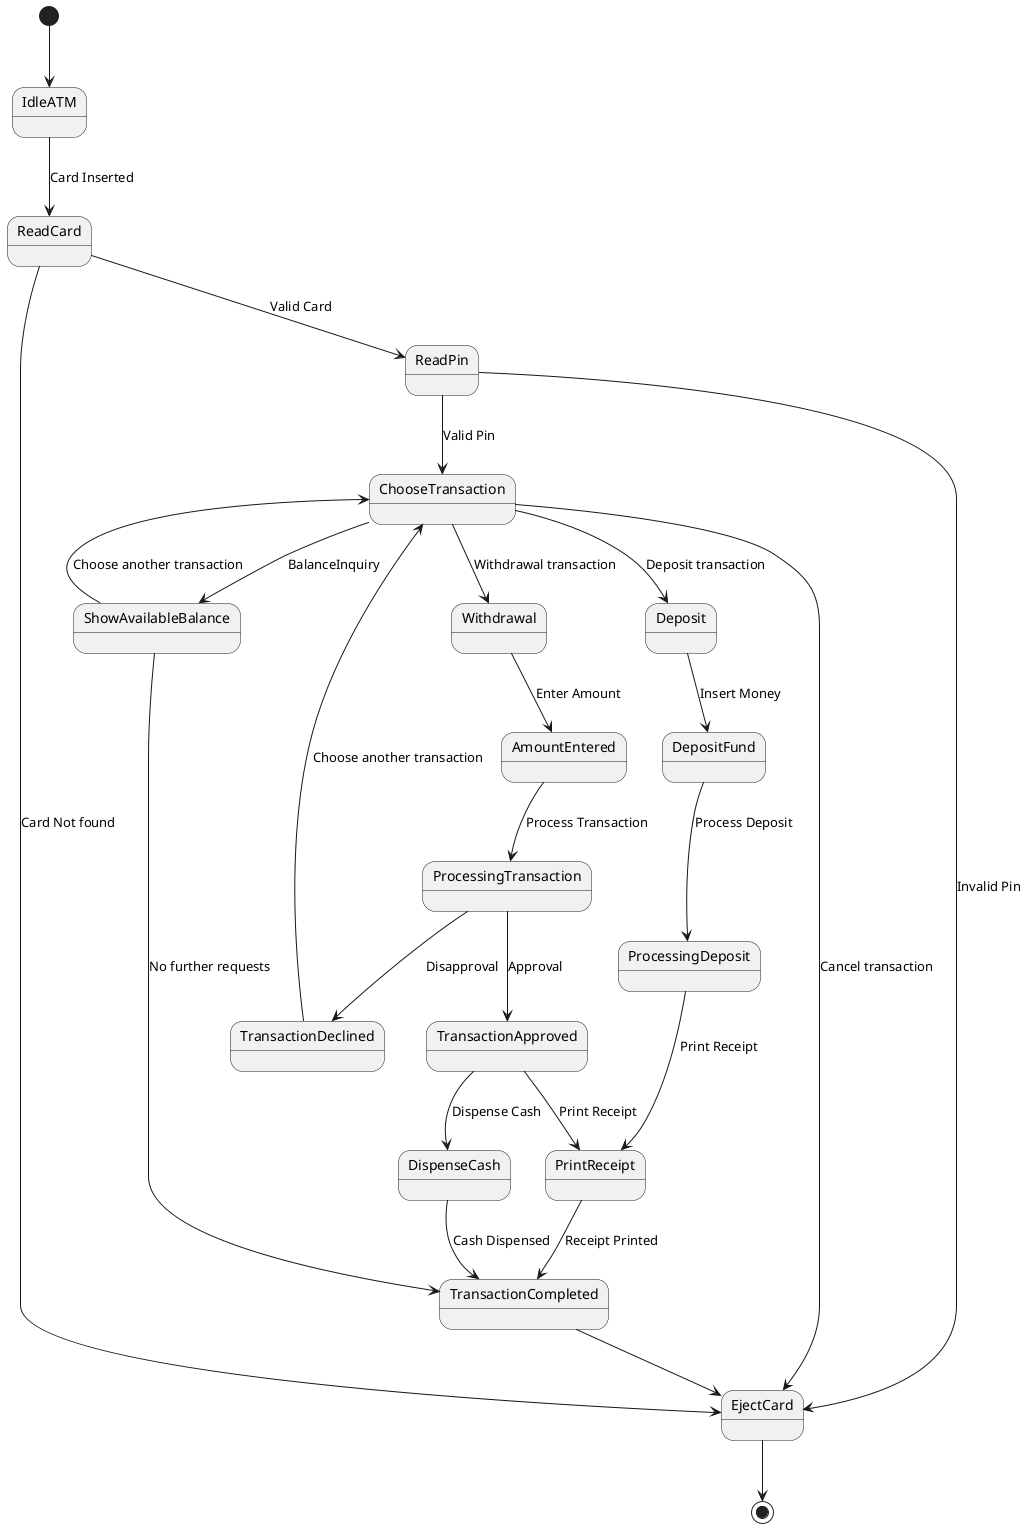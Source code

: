 @startuml

[*] --> IdleATM

IdleATM --> ReadCard : Card Inserted
ReadCard --> ReadPin : Valid Card
ReadPin --> ChooseTransaction : Valid Pin
ReadPin --> EjectCard : Invalid Pin

ChooseTransaction --> Withdrawal :Withdrawal transaction
Withdrawal --> AmountEntered : Enter Amount
AmountEntered --> ProcessingTransaction : Process Transaction
ProcessingTransaction --> TransactionApproved : Approval
ProcessingTransaction --> TransactionDeclined : Disapproval
TransactionDeclined --> ChooseTransaction : Choose another transaction
TransactionApproved --> DispenseCash : Dispense Cash
TransactionApproved --> PrintReceipt : Print Receipt
DispenseCash --> TransactionCompleted : Cash Dispensed
PrintReceipt --> TransactionCompleted : Receipt Printed
TransactionCompleted --> EjectCard

ChooseTransaction --> Deposit : Deposit transaction
Deposit --> DepositFund : Insert Money
DepositFund --> ProcessingDeposit : Process Deposit
ProcessingDeposit --> PrintReceipt : Print Receipt

ChooseTransaction --> ShowAvailableBalance : BalanceInquiry
ShowAvailableBalance --> ChooseTransaction : Choose another transaction
ShowAvailableBalance -->  TransactionCompleted : No further requests

ChooseTransaction --> EjectCard : Cancel transaction
ReadCard --> EjectCard : Card Not found


EjectCard-->[*]
@enduml
